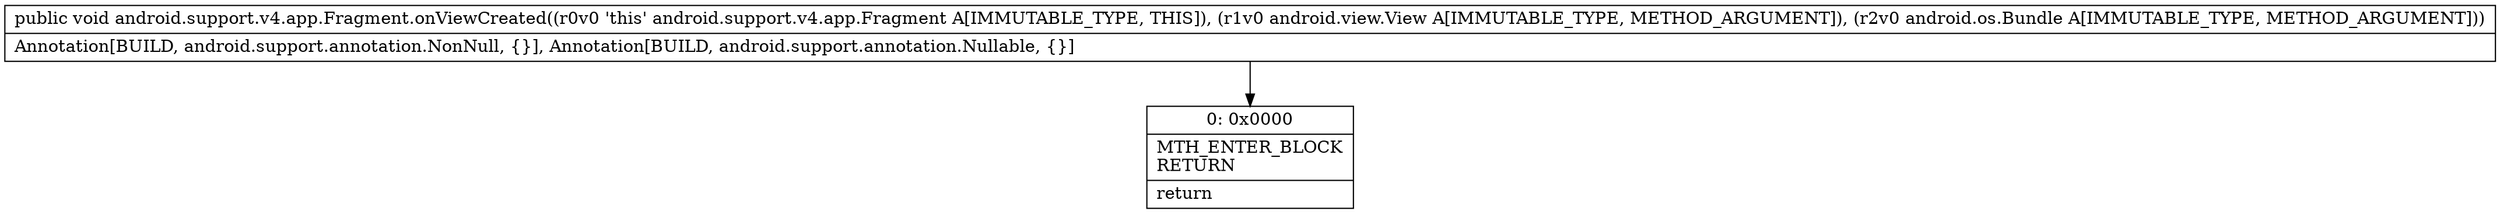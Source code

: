 digraph "CFG forandroid.support.v4.app.Fragment.onViewCreated(Landroid\/view\/View;Landroid\/os\/Bundle;)V" {
Node_0 [shape=record,label="{0\:\ 0x0000|MTH_ENTER_BLOCK\lRETURN\l|return\l}"];
MethodNode[shape=record,label="{public void android.support.v4.app.Fragment.onViewCreated((r0v0 'this' android.support.v4.app.Fragment A[IMMUTABLE_TYPE, THIS]), (r1v0 android.view.View A[IMMUTABLE_TYPE, METHOD_ARGUMENT]), (r2v0 android.os.Bundle A[IMMUTABLE_TYPE, METHOD_ARGUMENT]))  | Annotation[BUILD, android.support.annotation.NonNull, \{\}], Annotation[BUILD, android.support.annotation.Nullable, \{\}]\l}"];
MethodNode -> Node_0;
}

